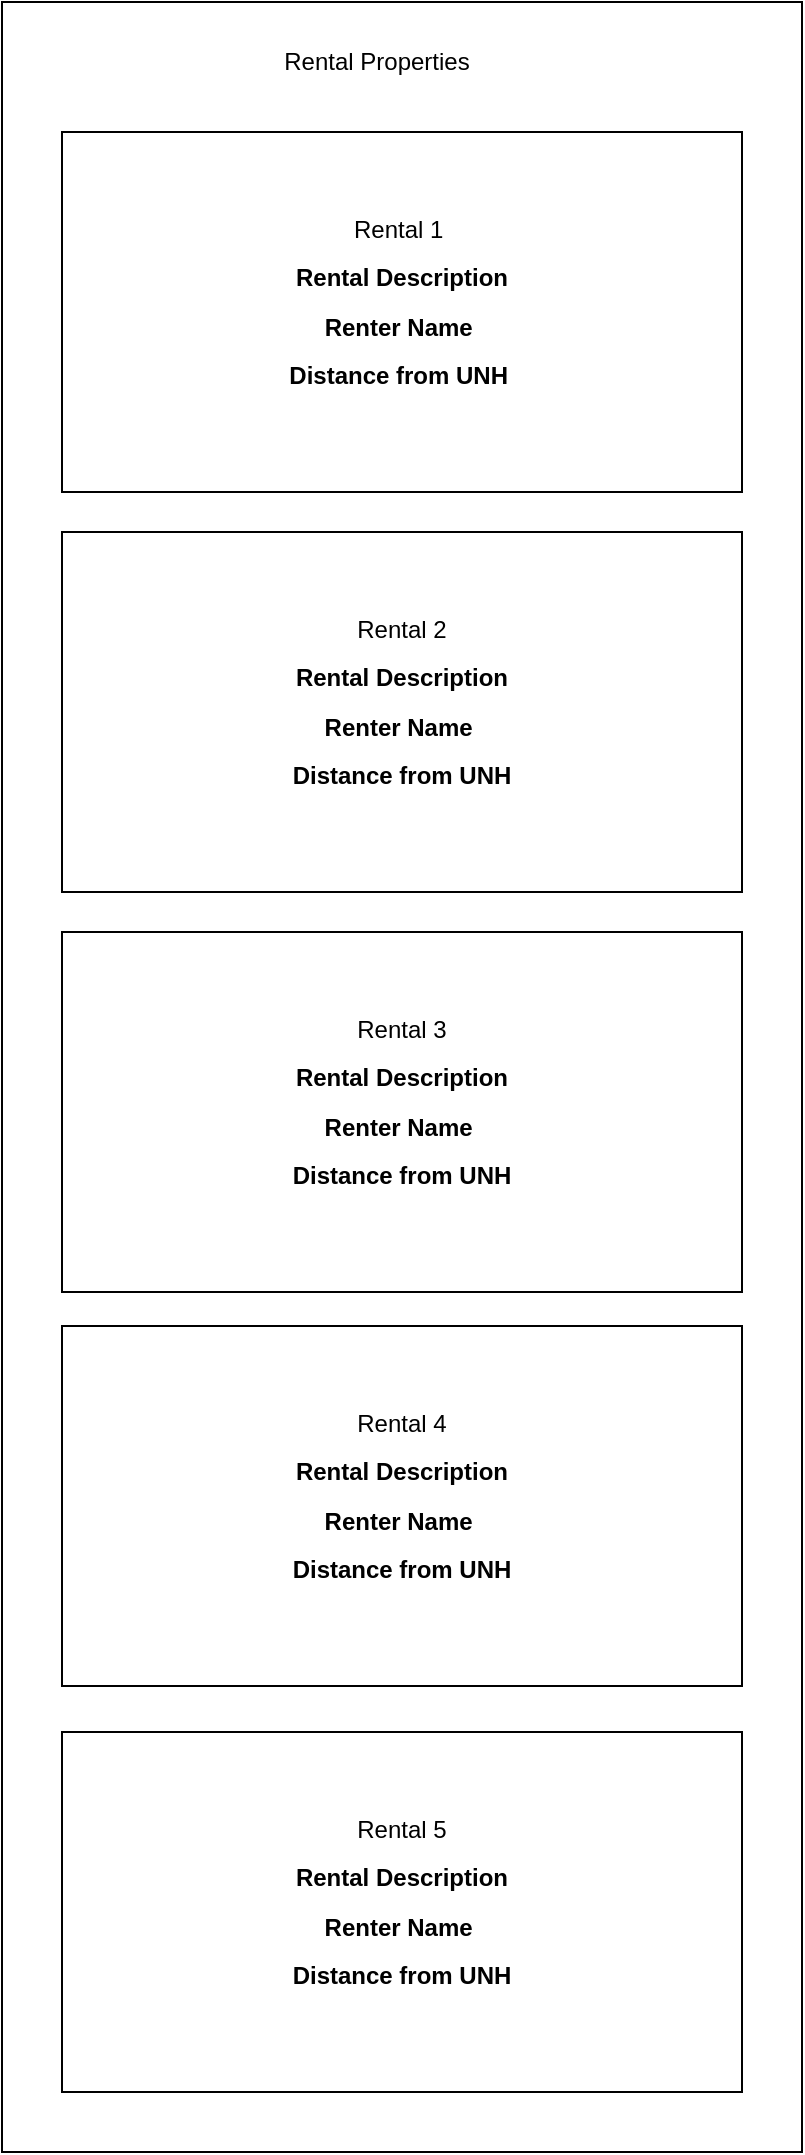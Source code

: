 <mxfile version="22.1.5" type="device">
  <diagram name="Page-1" id="VIciAjUyw2bonOd35A5a">
    <mxGraphModel dx="1674" dy="833" grid="1" gridSize="10" guides="1" tooltips="1" connect="1" arrows="1" fold="1" page="1" pageScale="1" pageWidth="1169" pageHeight="1654" math="0" shadow="0">
      <root>
        <mxCell id="0" />
        <mxCell id="1" parent="0" />
        <mxCell id="BDhTDTH_CN8GKK3Q6U_W-13" value="" style="rounded=0;whiteSpace=wrap;html=1;" vertex="1" parent="1">
          <mxGeometry x="440" y="75" width="400" height="1075" as="geometry" />
        </mxCell>
        <mxCell id="BDhTDTH_CN8GKK3Q6U_W-2" value="Rental 1&amp;nbsp;&lt;br&gt;&lt;h2 style=&quot;font-size: 1em; font-family: sans-serif;&quot; data-v-3f35d901=&quot;&quot;&gt;Rental Description&lt;/h2&gt;&lt;h2 style=&quot;font-size: 1em; font-family: sans-serif;&quot; data-v-3f35d901=&quot;&quot;&gt;Renter Name&amp;nbsp;&lt;/h2&gt;&lt;h2 style=&quot;font-size: 1em; font-family: sans-serif;&quot; data-v-3f35d901=&quot;&quot;&gt;Distance from UNH&amp;nbsp;&lt;/h2&gt;" style="rounded=0;whiteSpace=wrap;html=1;" vertex="1" parent="1">
          <mxGeometry x="470" y="140" width="340" height="180" as="geometry" />
        </mxCell>
        <mxCell id="BDhTDTH_CN8GKK3Q6U_W-8" value="Rental 5&lt;br&gt;&lt;h2 style=&quot;border-color: var(--border-color); font-size: 1em; font-family: sans-serif;&quot; data-v-3f35d901=&quot;&quot;&gt;Rental Description&lt;/h2&gt;&lt;h2 style=&quot;border-color: var(--border-color); font-size: 1em; font-family: sans-serif;&quot; data-v-3f35d901=&quot;&quot;&gt;Renter Name&amp;nbsp;&lt;/h2&gt;&lt;h2 style=&quot;border-color: var(--border-color); font-size: 1em; font-family: sans-serif;&quot; data-v-3f35d901=&quot;&quot;&gt;Distance from UNH&lt;/h2&gt;" style="rounded=0;whiteSpace=wrap;html=1;" vertex="1" parent="1">
          <mxGeometry x="470" y="940" width="340" height="180" as="geometry" />
        </mxCell>
        <mxCell id="BDhTDTH_CN8GKK3Q6U_W-9" value="Rental 4&lt;br&gt;&lt;h2 style=&quot;border-color: var(--border-color); font-size: 1em; font-family: sans-serif;&quot; data-v-3f35d901=&quot;&quot;&gt;Rental Description&lt;/h2&gt;&lt;h2 style=&quot;border-color: var(--border-color); font-size: 1em; font-family: sans-serif;&quot; data-v-3f35d901=&quot;&quot;&gt;Renter Name&amp;nbsp;&lt;/h2&gt;&lt;h2 style=&quot;border-color: var(--border-color); font-size: 1em; font-family: sans-serif;&quot; data-v-3f35d901=&quot;&quot;&gt;Distance from UNH&lt;/h2&gt;" style="rounded=0;whiteSpace=wrap;html=1;" vertex="1" parent="1">
          <mxGeometry x="470" y="737" width="340" height="180" as="geometry" />
        </mxCell>
        <mxCell id="BDhTDTH_CN8GKK3Q6U_W-10" value="Rental 2&lt;br&gt;&lt;h2 style=&quot;border-color: var(--border-color); font-size: 1em; font-family: sans-serif;&quot; data-v-3f35d901=&quot;&quot;&gt;Rental Description&lt;/h2&gt;&lt;h2 style=&quot;border-color: var(--border-color); font-size: 1em; font-family: sans-serif;&quot; data-v-3f35d901=&quot;&quot;&gt;Renter Name&amp;nbsp;&lt;/h2&gt;&lt;h2 style=&quot;border-color: var(--border-color); font-size: 1em; font-family: sans-serif;&quot; data-v-3f35d901=&quot;&quot;&gt;Distance from UNH&lt;/h2&gt;" style="rounded=0;whiteSpace=wrap;html=1;" vertex="1" parent="1">
          <mxGeometry x="470" y="340" width="340" height="180" as="geometry" />
        </mxCell>
        <mxCell id="BDhTDTH_CN8GKK3Q6U_W-11" value="Rental 3&lt;br&gt;&lt;h2 style=&quot;border-color: var(--border-color); font-size: 1em; font-family: sans-serif;&quot; data-v-3f35d901=&quot;&quot;&gt;Rental Description&lt;/h2&gt;&lt;h2 style=&quot;border-color: var(--border-color); font-size: 1em; font-family: sans-serif;&quot; data-v-3f35d901=&quot;&quot;&gt;Renter Name&amp;nbsp;&lt;/h2&gt;&lt;h2 style=&quot;border-color: var(--border-color); font-size: 1em; font-family: sans-serif;&quot; data-v-3f35d901=&quot;&quot;&gt;Distance from UNH&lt;/h2&gt;" style="rounded=0;whiteSpace=wrap;html=1;" vertex="1" parent="1">
          <mxGeometry x="470" y="540" width="340" height="180" as="geometry" />
        </mxCell>
        <mxCell id="BDhTDTH_CN8GKK3Q6U_W-12" value="Rental Properties" style="text;html=1;strokeColor=none;fillColor=none;align=center;verticalAlign=middle;whiteSpace=wrap;rounded=0;" vertex="1" parent="1">
          <mxGeometry x="560" y="90" width="135" height="30" as="geometry" />
        </mxCell>
      </root>
    </mxGraphModel>
  </diagram>
</mxfile>
